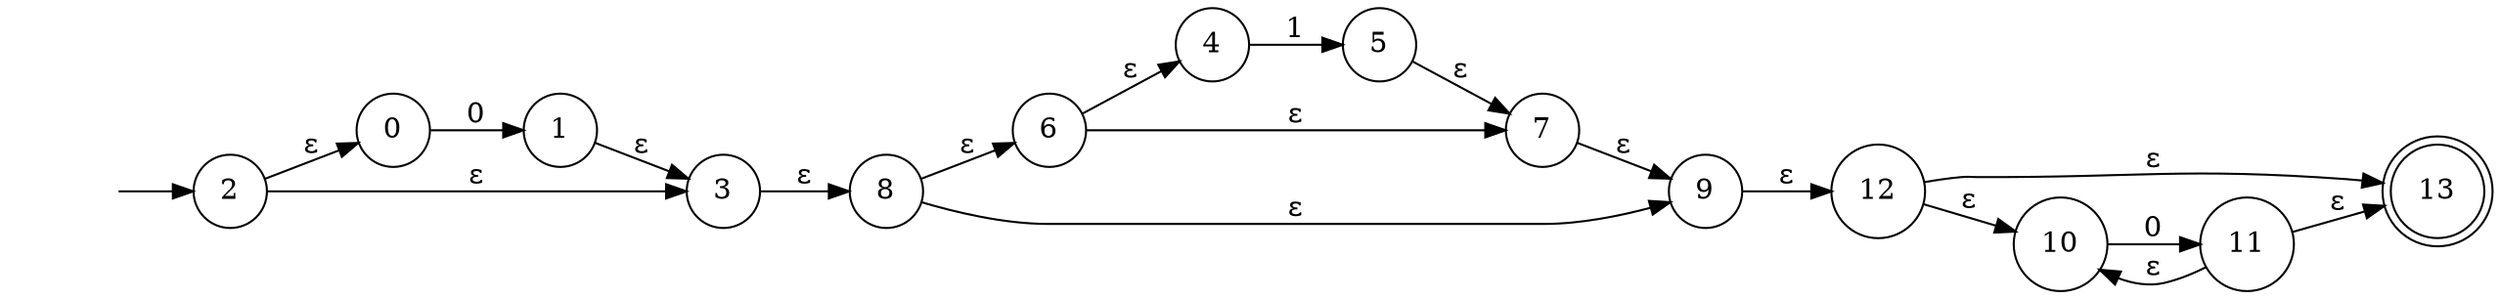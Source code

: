 digraph NFA {
    rankdir=LR;
    node [shape=circle];
    start [shape=none, label=""];
    start -> 2;
    13 [shape=doublecircle];
    2 -> 0 [label="ε"];
    2 -> 3 [label="ε"];
    3 -> 8 [label="ε"];
    0 -> 1 [label="0"];
    1 -> 3 [label="ε"];
    8 -> 6 [label="ε"];
    8 -> 9 [label="ε"];
    9 -> 12 [label="ε"];
    6 -> 4 [label="ε"];
    6 -> 7 [label="ε"];
    7 -> 9 [label="ε"];
    4 -> 5 [label="1"];
    5 -> 7 [label="ε"];
    12 -> 10 [label="ε"];
    12 -> 13 [label="ε"];
    10 -> 11 [label="0"];
    11 -> 10 [label="ε"];
    11 -> 13 [label="ε"];
}
